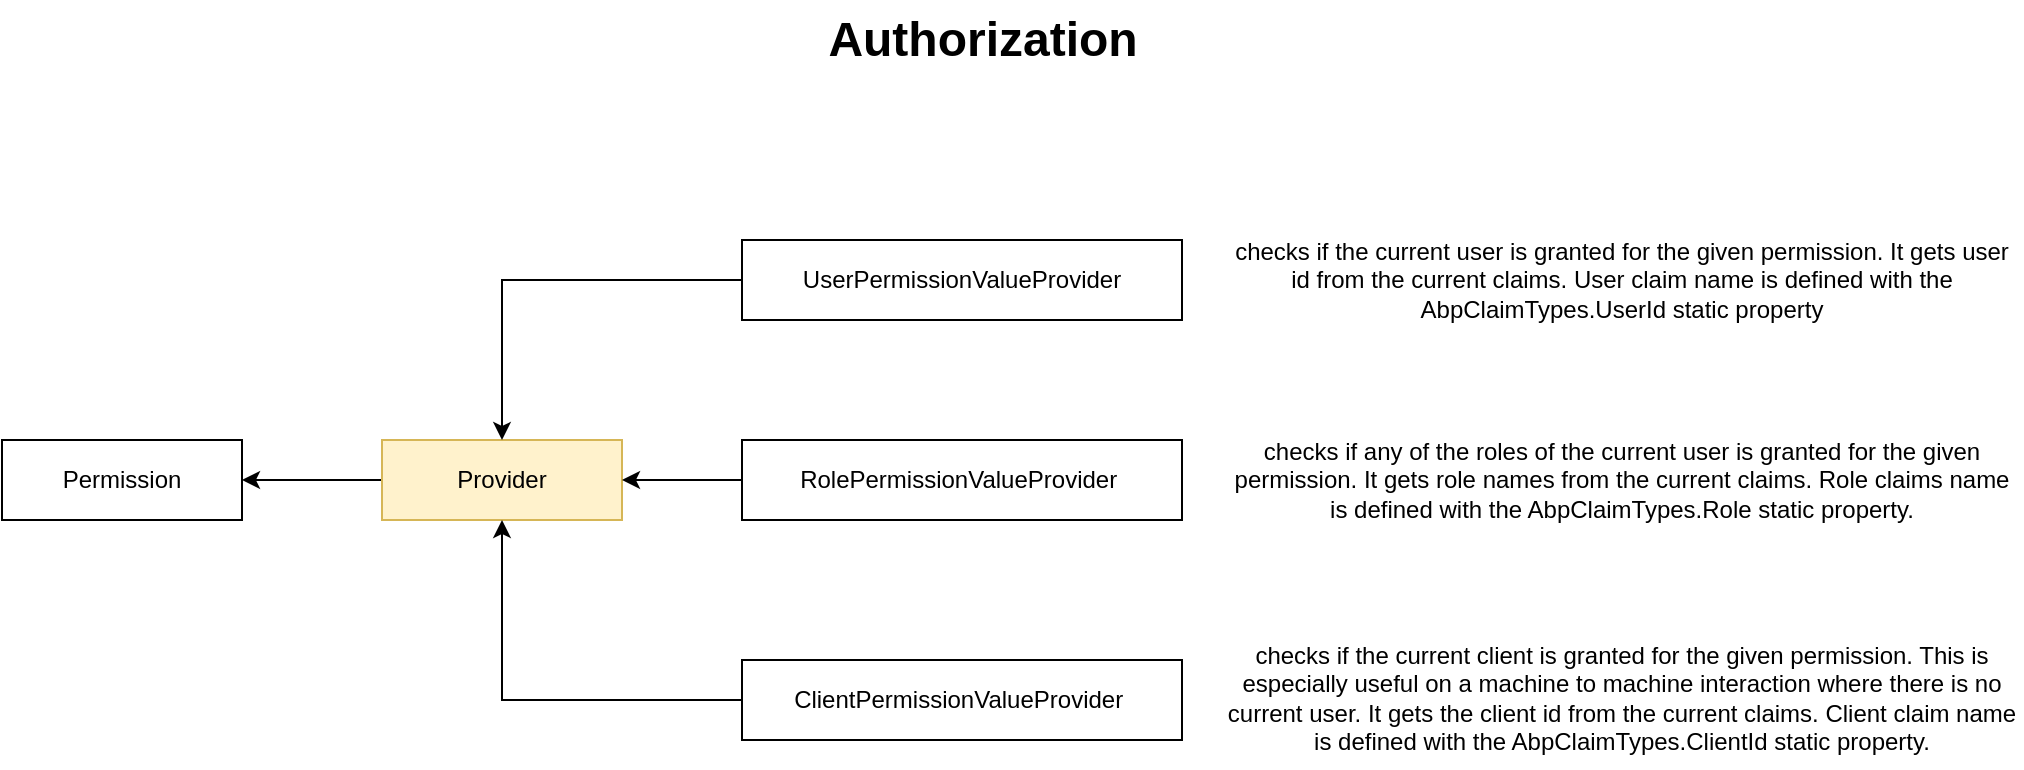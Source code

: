 <mxfile version="15.4.0" type="device" pages="2"><diagram id="u0JHDWTdAFMFsShtmMh_" name="Page-2"><mxGraphModel dx="1264" dy="592" grid="1" gridSize="10" guides="1" tooltips="1" connect="1" arrows="1" fold="1" page="1" pageScale="1" pageWidth="1169" pageHeight="827" math="0" shadow="0"><root><mxCell id="V0pkzVM6hd6EuQUSZCmJ-0"/><mxCell id="V0pkzVM6hd6EuQUSZCmJ-1" parent="V0pkzVM6hd6EuQUSZCmJ-0"/><mxCell id="vSJy8BHqgWnCHbqPvaem-0" value="Permission" style="rounded=0;whiteSpace=wrap;html=1;" parent="V0pkzVM6hd6EuQUSZCmJ-1" vertex="1"><mxGeometry x="110" y="250" width="120" height="40" as="geometry"/></mxCell><mxCell id="vSJy8BHqgWnCHbqPvaem-8" style="edgeStyle=orthogonalEdgeStyle;rounded=0;orthogonalLoop=1;jettySize=auto;html=1;" parent="V0pkzVM6hd6EuQUSZCmJ-1" source="vSJy8BHqgWnCHbqPvaem-1" target="vSJy8BHqgWnCHbqPvaem-0" edge="1"><mxGeometry relative="1" as="geometry"/></mxCell><mxCell id="vSJy8BHqgWnCHbqPvaem-1" value="Provider" style="rounded=0;whiteSpace=wrap;html=1;fillColor=#fff2cc;strokeColor=#d6b656;" parent="V0pkzVM6hd6EuQUSZCmJ-1" vertex="1"><mxGeometry x="300" y="250" width="120" height="40" as="geometry"/></mxCell><mxCell id="vSJy8BHqgWnCHbqPvaem-5" style="edgeStyle=orthogonalEdgeStyle;rounded=0;orthogonalLoop=1;jettySize=auto;html=1;entryX=0.5;entryY=0;entryDx=0;entryDy=0;" parent="V0pkzVM6hd6EuQUSZCmJ-1" source="vSJy8BHqgWnCHbqPvaem-2" target="vSJy8BHqgWnCHbqPvaem-1" edge="1"><mxGeometry relative="1" as="geometry"/></mxCell><mxCell id="vSJy8BHqgWnCHbqPvaem-2" value="UserPermissionValueProvider" style="rounded=0;whiteSpace=wrap;html=1;" parent="V0pkzVM6hd6EuQUSZCmJ-1" vertex="1"><mxGeometry x="480" y="150" width="220" height="40" as="geometry"/></mxCell><mxCell id="vSJy8BHqgWnCHbqPvaem-6" style="edgeStyle=orthogonalEdgeStyle;rounded=0;orthogonalLoop=1;jettySize=auto;html=1;" parent="V0pkzVM6hd6EuQUSZCmJ-1" source="vSJy8BHqgWnCHbqPvaem-3" target="vSJy8BHqgWnCHbqPvaem-1" edge="1"><mxGeometry relative="1" as="geometry"/></mxCell><mxCell id="vSJy8BHqgWnCHbqPvaem-3" value="RolePermissionValueProvider&amp;nbsp;" style="rounded=0;whiteSpace=wrap;html=1;" parent="V0pkzVM6hd6EuQUSZCmJ-1" vertex="1"><mxGeometry x="480" y="250" width="220" height="40" as="geometry"/></mxCell><mxCell id="vSJy8BHqgWnCHbqPvaem-7" style="edgeStyle=orthogonalEdgeStyle;rounded=0;orthogonalLoop=1;jettySize=auto;html=1;entryX=0.5;entryY=1;entryDx=0;entryDy=0;" parent="V0pkzVM6hd6EuQUSZCmJ-1" source="vSJy8BHqgWnCHbqPvaem-4" target="vSJy8BHqgWnCHbqPvaem-1" edge="1"><mxGeometry relative="1" as="geometry"/></mxCell><mxCell id="vSJy8BHqgWnCHbqPvaem-4" value="ClientPermissionValueProvider&amp;nbsp;" style="rounded=0;whiteSpace=wrap;html=1;" parent="V0pkzVM6hd6EuQUSZCmJ-1" vertex="1"><mxGeometry x="480" y="360" width="220" height="40" as="geometry"/></mxCell><mxCell id="vSJy8BHqgWnCHbqPvaem-9" value="checks if the current user is granted for the given permission. It gets user id from the current claims. User claim name is defined with the AbpClaimTypes.UserId static property" style="text;html=1;strokeColor=none;fillColor=none;align=center;verticalAlign=middle;whiteSpace=wrap;rounded=0;" parent="V0pkzVM6hd6EuQUSZCmJ-1" vertex="1"><mxGeometry x="720" y="135" width="400" height="70" as="geometry"/></mxCell><mxCell id="vSJy8BHqgWnCHbqPvaem-10" value="checks if any of the roles of the current user is granted for the given permission. It gets role names from the current claims. Role claims name is defined with the AbpClaimTypes.Role static property." style="text;html=1;strokeColor=none;fillColor=none;align=center;verticalAlign=middle;whiteSpace=wrap;rounded=0;" parent="V0pkzVM6hd6EuQUSZCmJ-1" vertex="1"><mxGeometry x="720" y="237.5" width="400" height="65" as="geometry"/></mxCell><mxCell id="vSJy8BHqgWnCHbqPvaem-11" value="checks if the current client is granted for the given permission. This is especially useful on a machine to machine interaction where there is no current user. It gets the client id from the current claims. Client claim name is defined with the AbpClaimTypes.ClientId static property." style="text;html=1;strokeColor=none;fillColor=none;align=center;verticalAlign=middle;whiteSpace=wrap;rounded=0;" parent="V0pkzVM6hd6EuQUSZCmJ-1" vertex="1"><mxGeometry x="720" y="344" width="400" height="70" as="geometry"/></mxCell><mxCell id="vSJy8BHqgWnCHbqPvaem-12" value="Authorization" style="text;strokeColor=none;fillColor=none;html=1;fontSize=24;fontStyle=1;verticalAlign=middle;align=center;" parent="V0pkzVM6hd6EuQUSZCmJ-1" vertex="1"><mxGeometry x="120" y="30" width="960" height="40" as="geometry"/></mxCell></root></mxGraphModel></diagram><diagram id="WhetTZ2xG5dj70mqdrMZ" name="Page-3"><mxGraphModel dx="1264" dy="592" grid="1" gridSize="10" guides="1" tooltips="1" connect="1" arrows="1" fold="1" page="1" pageScale="1" pageWidth="1169" pageHeight="827" math="0" shadow="0"><root><mxCell id="MxtzgBJaTfUuwetsHTE4-0"/><mxCell id="MxtzgBJaTfUuwetsHTE4-1" parent="MxtzgBJaTfUuwetsHTE4-0"/><mxCell id="MxtzgBJaTfUuwetsHTE4-2" value="" style="shape=image;verticalLabelPosition=bottom;labelBackgroundColor=#ffffff;verticalAlign=top;aspect=fixed;imageAspect=0;image=https://raw.githubusercontent.com/abpframework/abp/rel-4.4/docs/en/images/auditlog-object-diagram.png;" vertex="1" parent="MxtzgBJaTfUuwetsHTE4-1"><mxGeometry x="200" y="120" width="630" height="273.81" as="geometry"/></mxCell><mxCell id="MxtzgBJaTfUuwetsHTE4-3" value="AbpAuditLogActions" style="rounded=0;whiteSpace=wrap;html=1;" vertex="1" parent="MxtzgBJaTfUuwetsHTE4-1"><mxGeometry x="190" y="670" width="190" height="60" as="geometry"/></mxCell><mxCell id="MxtzgBJaTfUuwetsHTE4-8" style="edgeStyle=orthogonalEdgeStyle;rounded=0;orthogonalLoop=1;jettySize=auto;html=1;entryX=0.5;entryY=0;entryDx=0;entryDy=0;endArrow=none;endFill=0;" edge="1" parent="MxtzgBJaTfUuwetsHTE4-1" source="MxtzgBJaTfUuwetsHTE4-5" target="MxtzgBJaTfUuwetsHTE4-7"><mxGeometry relative="1" as="geometry"/></mxCell><mxCell id="MxtzgBJaTfUuwetsHTE4-11" style="edgeStyle=orthogonalEdgeStyle;rounded=0;orthogonalLoop=1;jettySize=auto;html=1;entryX=0.5;entryY=0;entryDx=0;entryDy=0;endArrow=none;endFill=0;" edge="1" parent="MxtzgBJaTfUuwetsHTE4-1" source="MxtzgBJaTfUuwetsHTE4-5" target="MxtzgBJaTfUuwetsHTE4-3"><mxGeometry relative="1" as="geometry"/></mxCell><mxCell id="MxtzgBJaTfUuwetsHTE4-5" value="AbpAuditLogs" style="rounded=0;whiteSpace=wrap;html=1;" vertex="1" parent="MxtzgBJaTfUuwetsHTE4-1"><mxGeometry x="440" y="560" width="190" height="60" as="geometry"/></mxCell><mxCell id="MxtzgBJaTfUuwetsHTE4-12" style="edgeStyle=orthogonalEdgeStyle;rounded=0;orthogonalLoop=1;jettySize=auto;html=1;endArrow=none;endFill=0;" edge="1" parent="MxtzgBJaTfUuwetsHTE4-1" source="MxtzgBJaTfUuwetsHTE4-7" target="MxtzgBJaTfUuwetsHTE4-9"><mxGeometry relative="1" as="geometry"/></mxCell><mxCell id="MxtzgBJaTfUuwetsHTE4-7" value="AbpEntityChanges" style="rounded=0;whiteSpace=wrap;html=1;" vertex="1" parent="MxtzgBJaTfUuwetsHTE4-1"><mxGeometry x="440" y="670" width="190" height="60" as="geometry"/></mxCell><mxCell id="MxtzgBJaTfUuwetsHTE4-9" value="AbpEntityPropertyChanges" style="rounded=0;whiteSpace=wrap;html=1;" vertex="1" parent="MxtzgBJaTfUuwetsHTE4-1"><mxGeometry x="710" y="670" width="190" height="60" as="geometry"/></mxCell><mxCell id="MxtzgBJaTfUuwetsHTE4-13" value="Audit - Model Database" style="text;strokeColor=none;fillColor=none;html=1;fontSize=24;fontStyle=1;verticalAlign=middle;align=center;" vertex="1" parent="MxtzgBJaTfUuwetsHTE4-1"><mxGeometry x="40" y="480" width="1080" height="40" as="geometry"/></mxCell></root></mxGraphModel></diagram></mxfile>